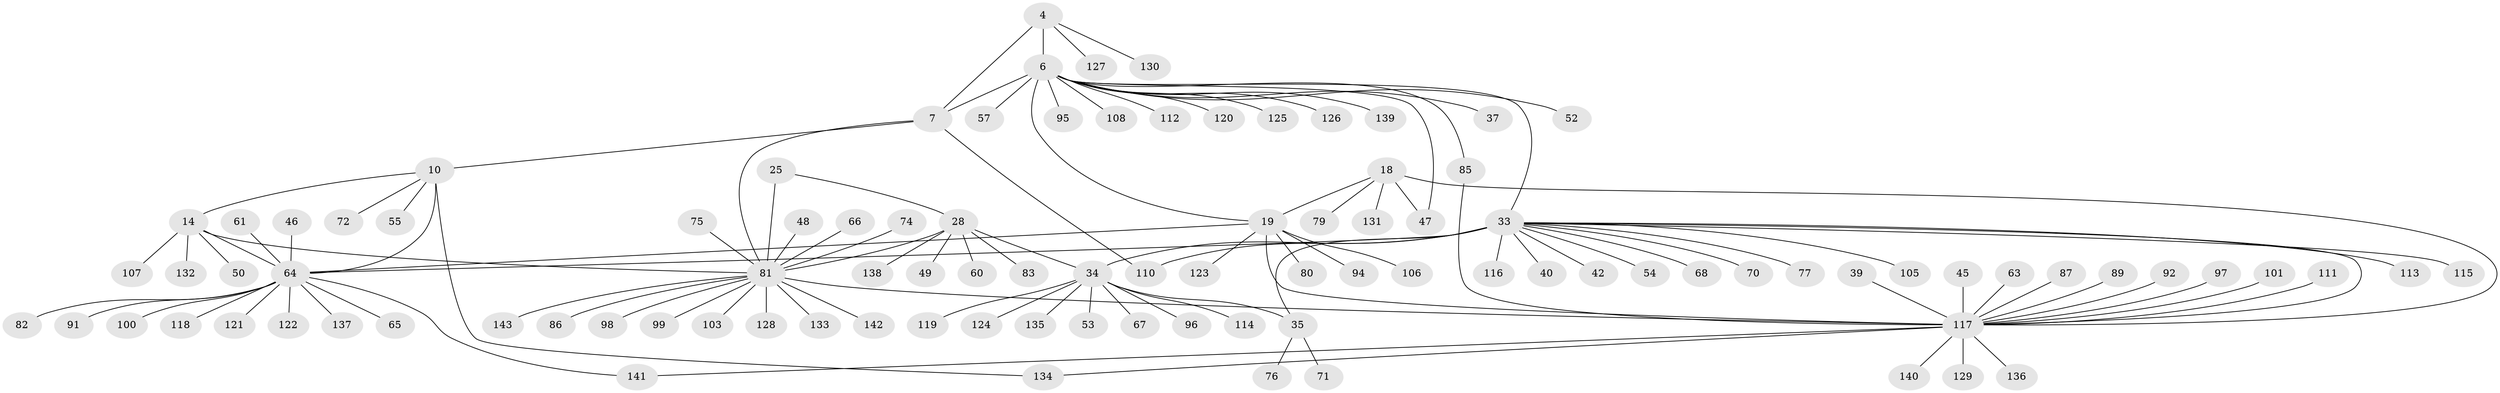// original degree distribution, {9: 0.055944055944055944, 8: 0.04895104895104895, 7: 0.027972027972027972, 10: 0.03496503496503497, 13: 0.013986013986013986, 15: 0.013986013986013986, 14: 0.006993006993006993, 12: 0.013986013986013986, 6: 0.02097902097902098, 11: 0.006993006993006993, 2: 0.14685314685314685, 1: 0.5874125874125874, 3: 0.02097902097902098}
// Generated by graph-tools (version 1.1) at 2025/57/03/04/25 21:57:52]
// undirected, 100 vertices, 115 edges
graph export_dot {
graph [start="1"]
  node [color=gray90,style=filled];
  4 [super="+3"];
  6 [super="+5"];
  7 [super="+2"];
  10 [super="+8"];
  14 [super="+12"];
  18 [super="+15"];
  19 [super="+16"];
  25 [super="+24"];
  28 [super="+26"];
  33 [super="+31+32"];
  34 [super="+29"];
  35 [super="+30"];
  37;
  39;
  40;
  42;
  45;
  46;
  47;
  48;
  49;
  50;
  52 [super="+36"];
  53;
  54;
  55;
  57;
  60 [super="+51"];
  61;
  63;
  64 [super="+9+44+13"];
  65;
  66;
  67;
  68;
  70;
  71 [super="+41"];
  72;
  74;
  75;
  76;
  77;
  79;
  80;
  81 [super="+73+27"];
  82;
  83;
  85;
  86;
  87;
  89;
  91;
  92;
  94;
  95;
  96;
  97;
  98;
  99;
  100;
  101 [super="+58"];
  103;
  105;
  106;
  107 [super="+104"];
  108;
  110;
  111;
  112;
  113 [super="+84"];
  114 [super="+93"];
  115 [super="+78"];
  116 [super="+102+109"];
  117 [super="+90+43"];
  118;
  119;
  120;
  121;
  122 [super="+62"];
  123;
  124;
  125;
  126;
  127 [super="+69"];
  128;
  129;
  130;
  131;
  132 [super="+56"];
  133;
  134;
  135;
  136;
  137;
  138;
  139;
  140;
  141;
  142 [super="+88"];
  143;
  4 -- 6 [weight=6];
  4 -- 7 [weight=4];
  4 -- 130;
  4 -- 127;
  6 -- 7 [weight=6];
  6 -- 19;
  6 -- 37;
  6 -- 47;
  6 -- 108;
  6 -- 112;
  6 -- 120;
  6 -- 125;
  6 -- 33;
  6 -- 139;
  6 -- 52;
  6 -- 85;
  6 -- 57;
  6 -- 126;
  6 -- 95;
  7 -- 10;
  7 -- 110;
  7 -- 81 [weight=2];
  10 -- 14 [weight=4];
  10 -- 55;
  10 -- 72;
  10 -- 134;
  10 -- 64 [weight=6];
  14 -- 50;
  14 -- 132;
  14 -- 107;
  14 -- 64 [weight=6];
  14 -- 81;
  18 -- 19 [weight=4];
  18 -- 79;
  18 -- 131;
  18 -- 47;
  18 -- 117 [weight=6];
  19 -- 106;
  19 -- 80;
  19 -- 123;
  19 -- 94;
  19 -- 64;
  19 -- 117 [weight=6];
  25 -- 28 [weight=4];
  25 -- 81 [weight=6];
  28 -- 49;
  28 -- 34;
  28 -- 138;
  28 -- 83;
  28 -- 60;
  28 -- 81 [weight=6];
  33 -- 34 [weight=6];
  33 -- 35 [weight=6];
  33 -- 54;
  33 -- 68;
  33 -- 40;
  33 -- 110;
  33 -- 116;
  33 -- 115;
  33 -- 70;
  33 -- 105;
  33 -- 42;
  33 -- 77;
  33 -- 113;
  33 -- 64;
  33 -- 117;
  34 -- 35 [weight=4];
  34 -- 53;
  34 -- 67;
  34 -- 96;
  34 -- 135;
  34 -- 119;
  34 -- 124;
  34 -- 114;
  35 -- 76;
  35 -- 71;
  39 -- 117;
  45 -- 117;
  46 -- 64;
  48 -- 81;
  61 -- 64;
  63 -- 117;
  64 -- 65;
  64 -- 137;
  64 -- 141;
  64 -- 121;
  64 -- 100;
  64 -- 82;
  64 -- 118;
  64 -- 122;
  64 -- 91;
  66 -- 81;
  74 -- 81;
  75 -- 81;
  81 -- 128;
  81 -- 133;
  81 -- 142;
  81 -- 143;
  81 -- 86;
  81 -- 98;
  81 -- 99;
  81 -- 103;
  81 -- 117 [weight=4];
  85 -- 117;
  87 -- 117;
  89 -- 117;
  92 -- 117;
  97 -- 117;
  101 -- 117;
  111 -- 117;
  117 -- 129;
  117 -- 134;
  117 -- 136;
  117 -- 140;
  117 -- 141;
}
